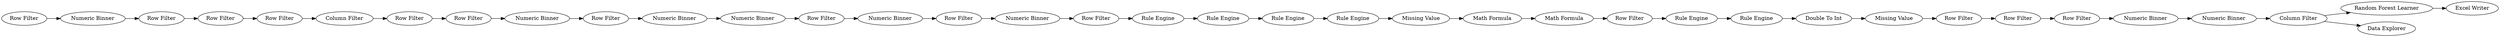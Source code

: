 digraph {
	13 -> 35
	44 -> 46
	8 -> 9
	15 -> 18
	57 -> 58
	45 -> 36
	56 -> 49
	29 -> 53
	18 -> 19
	54 -> 55
	38 -> 15
	20 -> 16
	46 -> 47
	12 -> 54
	17 -> 21
	26 -> 25
	25 -> 43
	9 -> 11
	21 -> 56
	51 -> 31
	55 -> 27
	53 -> 14
	52 -> 28
	11 -> 13
	47 -> 48
	35 -> 12
	48 -> 52
	50 -> 26
	49 -> 50
	52 -> 57
	43 -> 44
	31 -> 29
	27 -> 51
	36 -> 38
	19 -> 20
	14 -> 45
	16 -> 17
	27 [label="Numeric Binner"]
	57 [label="Random Forest Learner"]
	55 [label="Row Filter"]
	9 [label="Numeric Binner"]
	18 [label="Rule Engine"]
	21 [label="Math Formula"]
	26 [label="Double To Int"]
	58 [label="Excel Writer"]
	8 [label="Row Filter"]
	17 [label="Math Formula"]
	19 [label="Rule Engine"]
	49 [label="Rule Engine"]
	31 [label="Numeric Binner"]
	51 [label="Row Filter"]
	56 [label="Row Filter"]
	15 [label="Rule Engine"]
	54 [label="Row Filter"]
	25 [label="Missing Value"]
	12 [label="Column Filter"]
	16 [label="Missing Value"]
	48 [label="Numeric Binner"]
	50 [label="Rule Engine"]
	53 [label="Row Filter"]
	28 [label="Data Explorer"]
	11 [label="Row Filter"]
	47 [label="Numeric Binner"]
	14 [label="Numeric Binner"]
	38 [label="Row Filter"]
	13 [label="Row Filter"]
	35 [label="Row Filter"]
	20 [label="Rule Engine"]
	43 [label="Row Filter"]
	44 [label="Row Filter"]
	29 [label="Numeric Binner"]
	36 [label="Numeric Binner"]
	46 [label="Row Filter"]
	52 [label="Column Filter"]
	45 [label="Row Filter"]
	rankdir=LR
}
